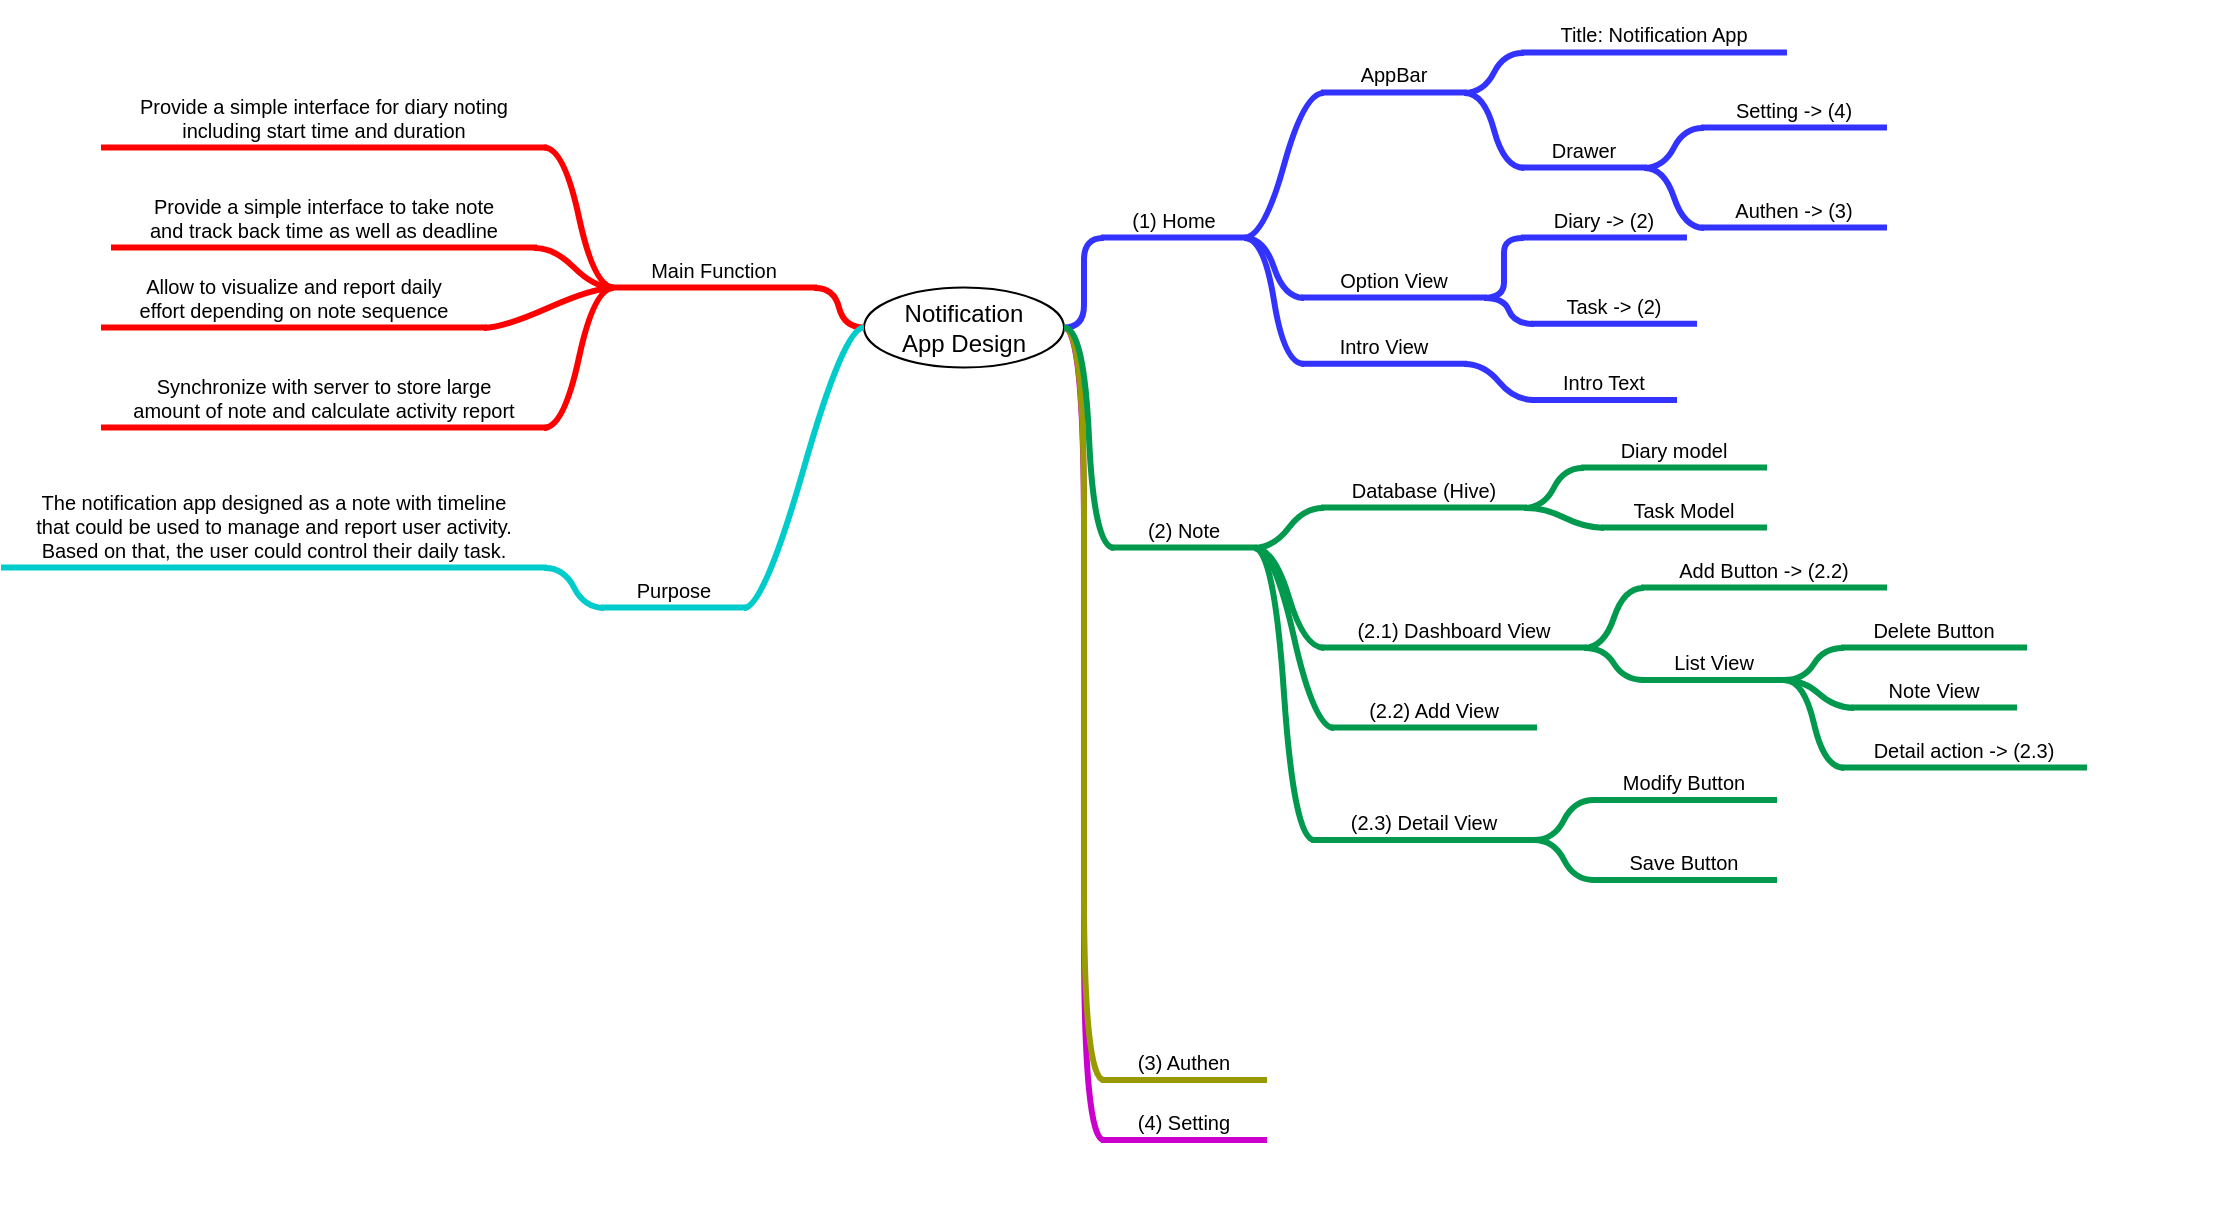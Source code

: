 <mxfile version="15.9.1" type="device"><diagram id="jafruEy2cWEynG47rGuz" name="Page-1"><mxGraphModel dx="1601" dy="419" grid="1" gridSize="10" guides="1" tooltips="1" connect="1" arrows="1" fold="1" page="1" pageScale="1" pageWidth="850" pageHeight="1100" math="0" shadow="0"><root><mxCell id="0"/><mxCell id="1" parent="0"/><mxCell id="6pMxNf5tVf57KtZsU197-1" value="" style="swimlane;startSize=0;horizontal=1;containerType=tree;strokeColor=none;" parent="1" vertex="1"><mxGeometry x="-30" y="140" width="1040" height="610" as="geometry"><mxRectangle x="-30" y="120" width="50" height="40" as="alternateBounds"/></mxGeometry></mxCell><mxCell id="6pMxNf5tVf57KtZsU197-5" value="" style="edgeStyle=entityRelationEdgeStyle;startArrow=none;endArrow=none;segment=10;curved=1;rounded=0;fillColor=#f8cecc;strokeColor=#FF0000;strokeWidth=3;" parent="6pMxNf5tVf57KtZsU197-1" source="6pMxNf5tVf57KtZsU197-6" target="6pMxNf5tVf57KtZsU197-10" edge="1"><mxGeometry relative="1" as="geometry"/></mxCell><mxCell id="6pMxNf5tVf57KtZsU197-6" value="&lt;div&gt;Notification&lt;/div&gt;&lt;div&gt;App Design&lt;br&gt;&lt;/div&gt;" style="ellipse;whiteSpace=wrap;html=1;align=center;treeFolding=1;treeMoving=1;newEdgeStyle={&quot;edgeStyle&quot;:&quot;entityRelationEdgeStyle&quot;,&quot;startArrow&quot;:&quot;none&quot;,&quot;endArrow&quot;:&quot;none&quot;,&quot;segment&quot;:10,&quot;curved&quot;:1};strokeWidth=1;" parent="6pMxNf5tVf57KtZsU197-1" vertex="1"><mxGeometry x="360" y="143.75" width="100" height="40" as="geometry"/></mxCell><mxCell id="6pMxNf5tVf57KtZsU197-10" value="Main Function" style="whiteSpace=wrap;html=1;shape=partialRectangle;top=0;left=0;bottom=1;right=0;points=[[0,1],[1,1]];align=center;verticalAlign=bottom;routingCenterY=0.5;snapToPoint=1;autosize=1;treeFolding=1;treeMoving=1;newEdgeStyle={&quot;edgeStyle&quot;:&quot;entityRelationEdgeStyle&quot;,&quot;startArrow&quot;:&quot;none&quot;,&quot;endArrow&quot;:&quot;none&quot;,&quot;segment&quot;:10,&quot;curved&quot;:1};strokeColor=#FF0000;strokeWidth=3;fontSize=10;" parent="6pMxNf5tVf57KtZsU197-1" vertex="1"><mxGeometry x="235" y="123.75" width="100" height="20" as="geometry"/></mxCell><mxCell id="6pMxNf5tVf57KtZsU197-17" value="&lt;div style=&quot;font-size: 10px;&quot;&gt;Provide a simple interface for diary noting&lt;/div&gt;&lt;div style=&quot;font-size: 10px;&quot;&gt;including start time and duration&lt;/div&gt;" style="whiteSpace=wrap;html=1;shape=partialRectangle;top=0;left=0;bottom=1;right=0;points=[[0,1],[1,1]];align=center;verticalAlign=bottom;routingCenterY=0.5;snapToPoint=1;recursiveResize=0;autosize=1;treeFolding=1;treeMoving=1;newEdgeStyle={&quot;edgeStyle&quot;:&quot;entityRelationEdgeStyle&quot;,&quot;startArrow&quot;:&quot;none&quot;,&quot;endArrow&quot;:&quot;none&quot;,&quot;segment&quot;:10,&quot;curved&quot;:1};direction=east;strokeColor=#FF0000;strokeWidth=3;fontSize=10;" parent="6pMxNf5tVf57KtZsU197-1" vertex="1"><mxGeometry x="-20" y="43.75" width="220" height="30" as="geometry"/></mxCell><mxCell id="6pMxNf5tVf57KtZsU197-18" value="" style="edgeStyle=entityRelationEdgeStyle;startArrow=none;endArrow=none;segment=10;curved=1;rounded=0;entryX=1;entryY=1;entryDx=0;entryDy=0;exitX=0;exitY=1;exitDx=0;exitDy=0;strokeColor=#FF0000;strokeWidth=3;fontSize=10;" parent="6pMxNf5tVf57KtZsU197-1" source="6pMxNf5tVf57KtZsU197-10" target="6pMxNf5tVf57KtZsU197-17" edge="1"><mxGeometry relative="1" as="geometry"><mxPoint x="95" y="113.75" as="sourcePoint"/></mxGeometry></mxCell><mxCell id="6pMxNf5tVf57KtZsU197-19" value="&lt;div style=&quot;font-size: 10px;&quot;&gt;Provide a simple interface to take note&lt;/div&gt;&lt;div style=&quot;font-size: 10px;&quot;&gt;and track back time as well as deadline&lt;br style=&quot;font-size: 10px;&quot;&gt;&lt;/div&gt;" style="whiteSpace=wrap;html=1;shape=partialRectangle;top=0;left=0;bottom=1;right=0;points=[[0,1],[1,1]];align=center;verticalAlign=bottom;routingCenterY=0.5;snapToPoint=1;recursiveResize=0;autosize=1;treeFolding=1;treeMoving=1;newEdgeStyle={&quot;edgeStyle&quot;:&quot;entityRelationEdgeStyle&quot;,&quot;startArrow&quot;:&quot;none&quot;,&quot;endArrow&quot;:&quot;none&quot;,&quot;segment&quot;:10,&quot;curved&quot;:1};direction=east;strokeColor=#FF0000;strokeWidth=3;fontSize=10;" parent="6pMxNf5tVf57KtZsU197-1" vertex="1"><mxGeometry x="-15" y="93.75" width="210" height="30" as="geometry"/></mxCell><mxCell id="6pMxNf5tVf57KtZsU197-21" value="" style="edgeStyle=entityRelationEdgeStyle;startArrow=none;endArrow=none;segment=10;curved=1;rounded=0;strokeColor=#FF0000;strokeWidth=3;fontSize=10;" parent="6pMxNf5tVf57KtZsU197-1" source="6pMxNf5tVf57KtZsU197-10" target="6pMxNf5tVf57KtZsU197-19" edge="1"><mxGeometry relative="1" as="geometry"><mxPoint x="246" y="149.75" as="sourcePoint"/><mxPoint x="215" y="103.75" as="targetPoint"/></mxGeometry></mxCell><mxCell id="6pMxNf5tVf57KtZsU197-26" value="&lt;div style=&quot;font-size: 10px;&quot;&gt;Allow to visualize and report daily&lt;/div&gt;&lt;div style=&quot;font-size: 10px;&quot;&gt;effort depending on note sequence&lt;/div&gt;" style="whiteSpace=wrap;html=1;shape=partialRectangle;top=0;left=0;bottom=1;right=0;points=[[0,1],[1,1]];align=center;verticalAlign=bottom;routingCenterY=0.5;snapToPoint=1;recursiveResize=0;autosize=1;treeFolding=1;treeMoving=1;newEdgeStyle={&quot;edgeStyle&quot;:&quot;entityRelationEdgeStyle&quot;,&quot;startArrow&quot;:&quot;none&quot;,&quot;endArrow&quot;:&quot;none&quot;,&quot;segment&quot;:10,&quot;curved&quot;:1};strokeColor=#FF0000;strokeWidth=3;fontSize=10;" parent="6pMxNf5tVf57KtZsU197-1" vertex="1"><mxGeometry x="-20" y="133.75" width="190" height="30" as="geometry"/></mxCell><mxCell id="6pMxNf5tVf57KtZsU197-27" value="" style="edgeStyle=entityRelationEdgeStyle;startArrow=none;endArrow=none;segment=10;curved=1;rounded=0;strokeColor=#FF0000;strokeWidth=3;fontSize=10;" parent="6pMxNf5tVf57KtZsU197-1" source="6pMxNf5tVf57KtZsU197-10" target="6pMxNf5tVf57KtZsU197-26" edge="1"><mxGeometry relative="1" as="geometry"><mxPoint x="-75" y="263.75" as="sourcePoint"/></mxGeometry></mxCell><mxCell id="6pMxNf5tVf57KtZsU197-28" value="&lt;div style=&quot;font-size: 10px;&quot;&gt;Synchronize with server to store large&lt;/div&gt;&lt;div style=&quot;font-size: 10px;&quot;&gt;amount of note and calculate activity report&lt;/div&gt;" style="whiteSpace=wrap;html=1;shape=partialRectangle;top=0;left=0;bottom=1;right=0;points=[[0,1],[1,1]];align=center;verticalAlign=bottom;routingCenterY=0.5;snapToPoint=1;recursiveResize=0;autosize=1;treeFolding=1;treeMoving=1;newEdgeStyle={&quot;edgeStyle&quot;:&quot;entityRelationEdgeStyle&quot;,&quot;startArrow&quot;:&quot;none&quot;,&quot;endArrow&quot;:&quot;none&quot;,&quot;segment&quot;:10,&quot;curved&quot;:1};strokeColor=#FF0000;strokeWidth=3;fontSize=10;" parent="6pMxNf5tVf57KtZsU197-1" vertex="1"><mxGeometry x="-20" y="183.75" width="220" height="30" as="geometry"/></mxCell><mxCell id="6pMxNf5tVf57KtZsU197-29" value="" style="edgeStyle=entityRelationEdgeStyle;startArrow=none;endArrow=none;segment=10;curved=1;rounded=0;strokeColor=#FF0000;strokeWidth=3;fontSize=10;" parent="6pMxNf5tVf57KtZsU197-1" source="6pMxNf5tVf57KtZsU197-10" target="6pMxNf5tVf57KtZsU197-28" edge="1"><mxGeometry relative="1" as="geometry"><mxPoint x="256" y="153.75" as="sourcePoint"/></mxGeometry></mxCell><mxCell id="6pMxNf5tVf57KtZsU197-30" value="Purpose" style="whiteSpace=wrap;html=1;shape=partialRectangle;top=0;left=0;bottom=1;right=0;points=[[0,1],[1,1]];fillColor=none;align=center;verticalAlign=bottom;routingCenterY=0.5;snapToPoint=1;recursiveResize=0;autosize=1;treeFolding=1;treeMoving=1;newEdgeStyle={&quot;edgeStyle&quot;:&quot;entityRelationEdgeStyle&quot;,&quot;startArrow&quot;:&quot;none&quot;,&quot;endArrow&quot;:&quot;none&quot;,&quot;segment&quot;:10,&quot;curved&quot;:1};fontSize=10;strokeColor=#00CCCC;strokeWidth=3;" parent="6pMxNf5tVf57KtZsU197-1" vertex="1"><mxGeometry x="230" y="283.75" width="70" height="20" as="geometry"/></mxCell><mxCell id="6pMxNf5tVf57KtZsU197-31" value="" style="edgeStyle=entityRelationEdgeStyle;startArrow=none;endArrow=none;segment=10;curved=1;rounded=0;fontSize=10;strokeColor=#00CCCC;strokeWidth=3;" parent="6pMxNf5tVf57KtZsU197-1" source="6pMxNf5tVf57KtZsU197-6" target="6pMxNf5tVf57KtZsU197-30" edge="1"><mxGeometry relative="1" as="geometry"><mxPoint x="195" y="283.75" as="sourcePoint"/></mxGeometry></mxCell><mxCell id="6pMxNf5tVf57KtZsU197-32" value="&lt;div&gt;The notification app designed as a note with timeline&lt;/div&gt;&lt;div&gt;that could be used to manage and report user activity.&lt;/div&gt;&lt;div&gt;Based on that, the user could control their daily task.&lt;/div&gt;" style="whiteSpace=wrap;html=1;shape=partialRectangle;top=0;left=0;bottom=1;right=0;points=[[0,1],[1,1]];fillColor=none;align=center;verticalAlign=bottom;routingCenterY=0.5;snapToPoint=1;recursiveResize=0;autosize=1;treeFolding=1;treeMoving=1;newEdgeStyle={&quot;edgeStyle&quot;:&quot;entityRelationEdgeStyle&quot;,&quot;startArrow&quot;:&quot;none&quot;,&quot;endArrow&quot;:&quot;none&quot;,&quot;segment&quot;:10,&quot;curved&quot;:1};fontSize=10;strokeColor=#00CCCC;strokeWidth=3;" parent="6pMxNf5tVf57KtZsU197-1" vertex="1"><mxGeometry x="-70" y="243.75" width="270" height="40" as="geometry"/></mxCell><mxCell id="6pMxNf5tVf57KtZsU197-33" value="" style="edgeStyle=entityRelationEdgeStyle;startArrow=none;endArrow=none;segment=10;curved=1;rounded=0;fontSize=10;strokeColor=#00CCCC;strokeWidth=3;" parent="6pMxNf5tVf57KtZsU197-1" source="6pMxNf5tVf57KtZsU197-30" target="6pMxNf5tVf57KtZsU197-32" edge="1"><mxGeometry relative="1" as="geometry"><mxPoint x="-10" y="303.75" as="sourcePoint"/></mxGeometry></mxCell><mxCell id="6pMxNf5tVf57KtZsU197-34" value="(1) Home" style="whiteSpace=wrap;html=1;shape=partialRectangle;top=0;left=0;bottom=1;right=0;points=[[0,1],[1,1]];fillColor=none;align=center;verticalAlign=bottom;routingCenterY=0.5;snapToPoint=1;recursiveResize=0;autosize=1;treeFolding=1;treeMoving=1;newEdgeStyle={&quot;edgeStyle&quot;:&quot;entityRelationEdgeStyle&quot;,&quot;startArrow&quot;:&quot;none&quot;,&quot;endArrow&quot;:&quot;none&quot;,&quot;segment&quot;:10,&quot;curved&quot;:1};fontSize=10;strokeColor=#3333FF;strokeWidth=3;" parent="6pMxNf5tVf57KtZsU197-1" vertex="1"><mxGeometry x="480" y="98.75" width="70" height="20" as="geometry"/></mxCell><mxCell id="6pMxNf5tVf57KtZsU197-35" value="" style="edgeStyle=entityRelationEdgeStyle;startArrow=none;endArrow=none;segment=10;curved=1;rounded=0;fontSize=10;strokeColor=#3333FF;strokeWidth=3;" parent="6pMxNf5tVf57KtZsU197-1" source="6pMxNf5tVf57KtZsU197-6" target="6pMxNf5tVf57KtZsU197-34" edge="1"><mxGeometry relative="1" as="geometry"><mxPoint x="490" y="143.75" as="sourcePoint"/></mxGeometry></mxCell><mxCell id="6pMxNf5tVf57KtZsU197-36" value="AppBar" style="whiteSpace=wrap;html=1;shape=partialRectangle;top=0;left=0;bottom=1;right=0;points=[[0,1],[1,1]];fillColor=none;align=center;verticalAlign=bottom;routingCenterY=0.5;snapToPoint=1;recursiveResize=0;autosize=1;treeFolding=1;treeMoving=1;newEdgeStyle={&quot;edgeStyle&quot;:&quot;entityRelationEdgeStyle&quot;,&quot;startArrow&quot;:&quot;none&quot;,&quot;endArrow&quot;:&quot;none&quot;,&quot;segment&quot;:10,&quot;curved&quot;:1};fontSize=10;strokeColor=#3333FF;strokeWidth=3;" parent="6pMxNf5tVf57KtZsU197-1" vertex="1"><mxGeometry x="590" y="26.25" width="70" height="20" as="geometry"/></mxCell><mxCell id="6pMxNf5tVf57KtZsU197-37" value="" style="edgeStyle=entityRelationEdgeStyle;startArrow=none;endArrow=none;segment=10;curved=1;rounded=0;fontSize=10;strokeColor=#3333FF;strokeWidth=3;" parent="6pMxNf5tVf57KtZsU197-1" source="6pMxNf5tVf57KtZsU197-34" target="6pMxNf5tVf57KtZsU197-36" edge="1"><mxGeometry relative="1" as="geometry"><mxPoint x="545" y="88.75" as="sourcePoint"/></mxGeometry></mxCell><mxCell id="6pMxNf5tVf57KtZsU197-38" value="Option View" style="whiteSpace=wrap;html=1;shape=partialRectangle;top=0;left=0;bottom=1;right=0;points=[[0,1],[1,1]];fillColor=none;align=center;verticalAlign=bottom;routingCenterY=0.5;snapToPoint=1;recursiveResize=0;autosize=1;treeFolding=1;treeMoving=1;newEdgeStyle={&quot;edgeStyle&quot;:&quot;entityRelationEdgeStyle&quot;,&quot;startArrow&quot;:&quot;none&quot;,&quot;endArrow&quot;:&quot;none&quot;,&quot;segment&quot;:10,&quot;curved&quot;:1};fontSize=10;strokeColor=#3333FF;strokeWidth=3;" parent="6pMxNf5tVf57KtZsU197-1" vertex="1"><mxGeometry x="580" y="128.75" width="90" height="20" as="geometry"/></mxCell><mxCell id="6pMxNf5tVf57KtZsU197-39" value="" style="edgeStyle=entityRelationEdgeStyle;startArrow=none;endArrow=none;segment=10;curved=1;rounded=0;fontSize=10;strokeColor=#3333FF;strokeWidth=3;" parent="6pMxNf5tVf57KtZsU197-1" source="6pMxNf5tVf57KtZsU197-34" target="6pMxNf5tVf57KtZsU197-38" edge="1"><mxGeometry relative="1" as="geometry"><mxPoint x="555" y="148.75" as="sourcePoint"/></mxGeometry></mxCell><mxCell id="6pMxNf5tVf57KtZsU197-40" value="Title: Notification App" style="whiteSpace=wrap;html=1;shape=partialRectangle;top=0;left=0;bottom=1;right=0;points=[[0,1],[1,1]];fillColor=none;align=center;verticalAlign=bottom;routingCenterY=0.5;snapToPoint=1;recursiveResize=0;autosize=1;treeFolding=1;treeMoving=1;newEdgeStyle={&quot;edgeStyle&quot;:&quot;entityRelationEdgeStyle&quot;,&quot;startArrow&quot;:&quot;none&quot;,&quot;endArrow&quot;:&quot;none&quot;,&quot;segment&quot;:10,&quot;curved&quot;:1};fontSize=10;strokeColor=#3333FF;strokeWidth=3;" parent="6pMxNf5tVf57KtZsU197-1" vertex="1"><mxGeometry x="690" y="6.25" width="130" height="20" as="geometry"/></mxCell><mxCell id="6pMxNf5tVf57KtZsU197-41" value="" style="edgeStyle=entityRelationEdgeStyle;startArrow=none;endArrow=none;segment=10;curved=1;rounded=0;fontSize=10;strokeColor=#3333FF;strokeWidth=3;" parent="6pMxNf5tVf57KtZsU197-1" source="6pMxNf5tVf57KtZsU197-36" target="6pMxNf5tVf57KtZsU197-40" edge="1"><mxGeometry relative="1" as="geometry"><mxPoint x="630" y="21.25" as="sourcePoint"/></mxGeometry></mxCell><mxCell id="6pMxNf5tVf57KtZsU197-42" value="Drawer" style="whiteSpace=wrap;html=1;shape=partialRectangle;top=0;left=0;bottom=1;right=0;points=[[0,1],[1,1]];fillColor=none;align=center;verticalAlign=bottom;routingCenterY=0.5;snapToPoint=1;recursiveResize=0;autosize=1;treeFolding=1;treeMoving=1;newEdgeStyle={&quot;edgeStyle&quot;:&quot;entityRelationEdgeStyle&quot;,&quot;startArrow&quot;:&quot;none&quot;,&quot;endArrow&quot;:&quot;none&quot;,&quot;segment&quot;:10,&quot;curved&quot;:1};fontSize=10;strokeColor=#3333FF;strokeWidth=3;" parent="6pMxNf5tVf57KtZsU197-1" vertex="1"><mxGeometry x="690" y="63.75" width="60" height="20" as="geometry"/></mxCell><mxCell id="6pMxNf5tVf57KtZsU197-43" value="" style="edgeStyle=entityRelationEdgeStyle;startArrow=none;endArrow=none;segment=10;curved=1;rounded=0;fontSize=10;strokeColor=#3333FF;strokeWidth=3;" parent="6pMxNf5tVf57KtZsU197-1" source="6pMxNf5tVf57KtZsU197-36" target="6pMxNf5tVf57KtZsU197-42" edge="1"><mxGeometry relative="1" as="geometry"><mxPoint x="700" y="101.25" as="sourcePoint"/></mxGeometry></mxCell><mxCell id="6pMxNf5tVf57KtZsU197-44" value="Setting -&amp;gt; (4)" style="whiteSpace=wrap;html=1;shape=partialRectangle;top=0;left=0;bottom=1;right=0;points=[[0,1],[1,1]];fillColor=none;align=center;verticalAlign=bottom;routingCenterY=0.5;snapToPoint=1;recursiveResize=0;autosize=1;treeFolding=1;treeMoving=1;newEdgeStyle={&quot;edgeStyle&quot;:&quot;entityRelationEdgeStyle&quot;,&quot;startArrow&quot;:&quot;none&quot;,&quot;endArrow&quot;:&quot;none&quot;,&quot;segment&quot;:10,&quot;curved&quot;:1};fontSize=10;strokeColor=#3333FF;strokeWidth=3;" parent="6pMxNf5tVf57KtZsU197-1" vertex="1"><mxGeometry x="780" y="43.75" width="90" height="20" as="geometry"/></mxCell><mxCell id="6pMxNf5tVf57KtZsU197-45" value="" style="edgeStyle=entityRelationEdgeStyle;startArrow=none;endArrow=none;segment=10;curved=1;rounded=0;fontSize=10;strokeColor=#3333FF;strokeWidth=3;" parent="6pMxNf5tVf57KtZsU197-1" source="6pMxNf5tVf57KtZsU197-42" target="6pMxNf5tVf57KtZsU197-44" edge="1"><mxGeometry relative="1" as="geometry"><mxPoint x="760" y="88.75" as="sourcePoint"/></mxGeometry></mxCell><mxCell id="6pMxNf5tVf57KtZsU197-46" value="Authen -&amp;gt; (3)" style="whiteSpace=wrap;html=1;shape=partialRectangle;top=0;left=0;bottom=1;right=0;points=[[0,1],[1,1]];fillColor=none;align=center;verticalAlign=bottom;routingCenterY=0.5;snapToPoint=1;recursiveResize=0;autosize=1;treeFolding=1;treeMoving=1;newEdgeStyle={&quot;edgeStyle&quot;:&quot;entityRelationEdgeStyle&quot;,&quot;startArrow&quot;:&quot;none&quot;,&quot;endArrow&quot;:&quot;none&quot;,&quot;segment&quot;:10,&quot;curved&quot;:1};fontSize=10;strokeColor=#3333FF;strokeWidth=3;" parent="6pMxNf5tVf57KtZsU197-1" vertex="1"><mxGeometry x="780" y="93.75" width="90" height="20" as="geometry"/></mxCell><mxCell id="6pMxNf5tVf57KtZsU197-47" value="" style="edgeStyle=entityRelationEdgeStyle;startArrow=none;endArrow=none;segment=10;curved=1;rounded=0;fontSize=10;strokeColor=#3333FF;strokeWidth=3;" parent="6pMxNf5tVf57KtZsU197-1" source="6pMxNf5tVf57KtZsU197-42" target="6pMxNf5tVf57KtZsU197-46" edge="1"><mxGeometry relative="1" as="geometry"><mxPoint x="740" y="143.75" as="sourcePoint"/></mxGeometry></mxCell><mxCell id="6pMxNf5tVf57KtZsU197-48" value="Diary -&amp;gt; (2)" style="whiteSpace=wrap;html=1;shape=partialRectangle;top=0;left=0;bottom=1;right=0;points=[[0,1],[1,1]];fillColor=none;align=center;verticalAlign=bottom;routingCenterY=0.5;snapToPoint=1;recursiveResize=0;autosize=1;treeFolding=1;treeMoving=1;newEdgeStyle={&quot;edgeStyle&quot;:&quot;entityRelationEdgeStyle&quot;,&quot;startArrow&quot;:&quot;none&quot;,&quot;endArrow&quot;:&quot;none&quot;,&quot;segment&quot;:10,&quot;curved&quot;:1};fontSize=10;strokeColor=#3333FF;strokeWidth=3;" parent="6pMxNf5tVf57KtZsU197-1" vertex="1"><mxGeometry x="690" y="98.75" width="80" height="20" as="geometry"/></mxCell><mxCell id="6pMxNf5tVf57KtZsU197-49" value="" style="edgeStyle=entityRelationEdgeStyle;startArrow=none;endArrow=none;segment=10;curved=1;rounded=0;fontSize=10;strokeColor=#3333FF;strokeWidth=3;" parent="6pMxNf5tVf57KtZsU197-1" source="6pMxNf5tVf57KtZsU197-38" target="6pMxNf5tVf57KtZsU197-48" edge="1"><mxGeometry relative="1" as="geometry"><mxPoint x="660" y="148.75" as="sourcePoint"/></mxGeometry></mxCell><mxCell id="6pMxNf5tVf57KtZsU197-50" value="Task -&amp;gt; (2)" style="whiteSpace=wrap;html=1;shape=partialRectangle;top=0;left=0;bottom=1;right=0;points=[[0,1],[1,1]];fillColor=none;align=center;verticalAlign=bottom;routingCenterY=0.5;snapToPoint=1;recursiveResize=0;autosize=1;treeFolding=1;treeMoving=1;newEdgeStyle={&quot;edgeStyle&quot;:&quot;entityRelationEdgeStyle&quot;,&quot;startArrow&quot;:&quot;none&quot;,&quot;endArrow&quot;:&quot;none&quot;,&quot;segment&quot;:10,&quot;curved&quot;:1};fontSize=10;strokeColor=#3333FF;strokeWidth=3;" parent="6pMxNf5tVf57KtZsU197-1" vertex="1"><mxGeometry x="695" y="141.88" width="80" height="20" as="geometry"/></mxCell><mxCell id="6pMxNf5tVf57KtZsU197-51" value="" style="edgeStyle=entityRelationEdgeStyle;startArrow=none;endArrow=none;segment=10;curved=1;rounded=0;fontSize=10;strokeColor=#3333FF;strokeWidth=3;" parent="6pMxNf5tVf57KtZsU197-1" source="6pMxNf5tVf57KtZsU197-38" target="6pMxNf5tVf57KtZsU197-50" edge="1"><mxGeometry relative="1" as="geometry"><mxPoint x="675" y="198.75" as="sourcePoint"/></mxGeometry></mxCell><mxCell id="6pMxNf5tVf57KtZsU197-52" value="(4) Setting" style="whiteSpace=wrap;html=1;shape=partialRectangle;top=0;left=0;bottom=1;right=0;points=[[0,1],[1,1]];fillColor=none;align=center;verticalAlign=bottom;routingCenterY=0.5;snapToPoint=1;recursiveResize=0;autosize=1;treeFolding=1;treeMoving=1;newEdgeStyle={&quot;edgeStyle&quot;:&quot;entityRelationEdgeStyle&quot;,&quot;startArrow&quot;:&quot;none&quot;,&quot;endArrow&quot;:&quot;none&quot;,&quot;segment&quot;:10,&quot;curved&quot;:1};fontSize=10;strokeColor=#CC00CC;strokeWidth=3;" parent="6pMxNf5tVf57KtZsU197-1" vertex="1"><mxGeometry x="480" y="550" width="80" height="20" as="geometry"/></mxCell><mxCell id="6pMxNf5tVf57KtZsU197-53" value="" style="edgeStyle=entityRelationEdgeStyle;startArrow=none;endArrow=none;segment=10;curved=1;rounded=0;fontSize=10;strokeColor=#CC00CC;strokeWidth=3;" parent="6pMxNf5tVf57KtZsU197-1" source="6pMxNf5tVf57KtZsU197-6" target="6pMxNf5tVf57KtZsU197-52" edge="1"><mxGeometry relative="1" as="geometry"><mxPoint x="470" y="333.75" as="sourcePoint"/></mxGeometry></mxCell><mxCell id="6pMxNf5tVf57KtZsU197-54" value="(3) Authen" style="whiteSpace=wrap;html=1;shape=partialRectangle;top=0;left=0;bottom=1;right=0;points=[[0,1],[1,1]];fillColor=none;align=center;verticalAlign=bottom;routingCenterY=0.5;snapToPoint=1;recursiveResize=0;autosize=1;treeFolding=1;treeMoving=1;newEdgeStyle={&quot;edgeStyle&quot;:&quot;entityRelationEdgeStyle&quot;,&quot;startArrow&quot;:&quot;none&quot;,&quot;endArrow&quot;:&quot;none&quot;,&quot;segment&quot;:10,&quot;curved&quot;:1};fontSize=10;strokeColor=#999900;strokeWidth=3;" parent="6pMxNf5tVf57KtZsU197-1" vertex="1"><mxGeometry x="480" y="520" width="80" height="20" as="geometry"/></mxCell><mxCell id="6pMxNf5tVf57KtZsU197-55" value="" style="edgeStyle=entityRelationEdgeStyle;startArrow=none;endArrow=none;segment=10;curved=1;rounded=0;fontSize=10;strokeColor=#999900;strokeWidth=3;" parent="6pMxNf5tVf57KtZsU197-1" source="6pMxNf5tVf57KtZsU197-6" target="6pMxNf5tVf57KtZsU197-54" edge="1"><mxGeometry relative="1" as="geometry"><mxPoint x="535" y="320" as="sourcePoint"/></mxGeometry></mxCell><mxCell id="6pMxNf5tVf57KtZsU197-56" value="(2) Note" style="whiteSpace=wrap;html=1;shape=partialRectangle;top=0;left=0;bottom=1;right=0;points=[[0,1],[1,1]];fillColor=none;align=center;verticalAlign=bottom;routingCenterY=0.5;snapToPoint=1;recursiveResize=0;autosize=1;treeFolding=1;treeMoving=1;newEdgeStyle={&quot;edgeStyle&quot;:&quot;entityRelationEdgeStyle&quot;,&quot;startArrow&quot;:&quot;none&quot;,&quot;endArrow&quot;:&quot;none&quot;,&quot;segment&quot;:10,&quot;curved&quot;:1};fontSize=10;strokeColor=#00994D;strokeWidth=3;" parent="6pMxNf5tVf57KtZsU197-1" vertex="1"><mxGeometry x="485" y="253.75" width="70" height="20" as="geometry"/></mxCell><mxCell id="6pMxNf5tVf57KtZsU197-57" value="" style="edgeStyle=entityRelationEdgeStyle;startArrow=none;endArrow=none;segment=10;curved=1;rounded=0;fontSize=10;strokeColor=#00994D;strokeWidth=3;" parent="6pMxNf5tVf57KtZsU197-1" source="6pMxNf5tVf57KtZsU197-6" target="6pMxNf5tVf57KtZsU197-56" edge="1"><mxGeometry relative="1" as="geometry"><mxPoint x="490" y="335" as="sourcePoint"/></mxGeometry></mxCell><mxCell id="WhH0aggbqYHI9GAnlsl5-1" value="Intro View" style="whiteSpace=wrap;html=1;shape=partialRectangle;top=0;left=0;bottom=1;right=0;points=[[0,1],[1,1]];fillColor=none;align=center;verticalAlign=bottom;routingCenterY=0.5;snapToPoint=1;recursiveResize=0;autosize=1;treeFolding=1;treeMoving=1;newEdgeStyle={&quot;edgeStyle&quot;:&quot;entityRelationEdgeStyle&quot;,&quot;startArrow&quot;:&quot;none&quot;,&quot;endArrow&quot;:&quot;none&quot;,&quot;segment&quot;:10,&quot;curved&quot;:1};strokeColor=#3333FF;strokeWidth=3;fontSize=10;" vertex="1" parent="6pMxNf5tVf57KtZsU197-1"><mxGeometry x="580" y="161.88" width="80" height="20" as="geometry"/></mxCell><mxCell id="WhH0aggbqYHI9GAnlsl5-2" value="" style="edgeStyle=entityRelationEdgeStyle;startArrow=none;endArrow=none;segment=10;curved=1;rounded=0;strokeColor=#3333FF;strokeWidth=3;" edge="1" target="WhH0aggbqYHI9GAnlsl5-1" parent="6pMxNf5tVf57KtZsU197-1" source="6pMxNf5tVf57KtZsU197-34"><mxGeometry relative="1" as="geometry"><mxPoint x="590" y="240" as="sourcePoint"/></mxGeometry></mxCell><mxCell id="WhH0aggbqYHI9GAnlsl5-3" value="Intro Text" style="whiteSpace=wrap;html=1;shape=partialRectangle;top=0;left=0;bottom=1;right=0;points=[[0,1],[1,1]];fillColor=none;align=center;verticalAlign=bottom;routingCenterY=0.5;snapToPoint=1;recursiveResize=0;autosize=1;treeFolding=1;treeMoving=1;newEdgeStyle={&quot;edgeStyle&quot;:&quot;entityRelationEdgeStyle&quot;,&quot;startArrow&quot;:&quot;none&quot;,&quot;endArrow&quot;:&quot;none&quot;,&quot;segment&quot;:10,&quot;curved&quot;:1};fontSize=10;strokeColor=#3333FF;strokeWidth=3;" vertex="1" parent="6pMxNf5tVf57KtZsU197-1"><mxGeometry x="695" y="180" width="70" height="20" as="geometry"/></mxCell><mxCell id="WhH0aggbqYHI9GAnlsl5-4" value="" style="edgeStyle=entityRelationEdgeStyle;startArrow=none;endArrow=none;segment=10;curved=1;rounded=0;fontSize=10;strokeColor=#3333FF;strokeWidth=3;" edge="1" target="WhH0aggbqYHI9GAnlsl5-3" parent="6pMxNf5tVf57KtZsU197-1" source="WhH0aggbqYHI9GAnlsl5-1"><mxGeometry relative="1" as="geometry"><mxPoint x="660" y="161.63" as="sourcePoint"/></mxGeometry></mxCell><mxCell id="WhH0aggbqYHI9GAnlsl5-5" value="Database (Hive)" style="whiteSpace=wrap;html=1;shape=partialRectangle;top=0;left=0;bottom=1;right=0;points=[[0,1],[1,1]];fillColor=none;align=center;verticalAlign=bottom;routingCenterY=0.5;snapToPoint=1;recursiveResize=0;autosize=1;treeFolding=1;treeMoving=1;newEdgeStyle={&quot;edgeStyle&quot;:&quot;entityRelationEdgeStyle&quot;,&quot;startArrow&quot;:&quot;none&quot;,&quot;endArrow&quot;:&quot;none&quot;,&quot;segment&quot;:10,&quot;curved&quot;:1};fontSize=10;strokeColor=#00994D;strokeWidth=3;" vertex="1" parent="6pMxNf5tVf57KtZsU197-1"><mxGeometry x="590" y="233.75" width="100" height="20" as="geometry"/></mxCell><mxCell id="WhH0aggbqYHI9GAnlsl5-6" value="" style="edgeStyle=entityRelationEdgeStyle;startArrow=none;endArrow=none;segment=10;curved=1;rounded=0;fontSize=10;strokeColor=#00994D;strokeWidth=3;" edge="1" target="WhH0aggbqYHI9GAnlsl5-5" parent="6pMxNf5tVf57KtZsU197-1" source="6pMxNf5tVf57KtZsU197-56"><mxGeometry relative="1" as="geometry"><mxPoint x="580" y="284" as="sourcePoint"/></mxGeometry></mxCell><mxCell id="WhH0aggbqYHI9GAnlsl5-7" value="Diary model" style="whiteSpace=wrap;html=1;shape=partialRectangle;top=0;left=0;bottom=1;right=0;points=[[0,1],[1,1]];fillColor=none;align=center;verticalAlign=bottom;routingCenterY=0.5;snapToPoint=1;recursiveResize=0;autosize=1;treeFolding=1;treeMoving=1;newEdgeStyle={&quot;edgeStyle&quot;:&quot;entityRelationEdgeStyle&quot;,&quot;startArrow&quot;:&quot;none&quot;,&quot;endArrow&quot;:&quot;none&quot;,&quot;segment&quot;:10,&quot;curved&quot;:1};fontSize=10;fontColor=#000000;strokeColor=#00994D;strokeWidth=3;" vertex="1" parent="6pMxNf5tVf57KtZsU197-1"><mxGeometry x="720" y="213.75" width="90" height="20" as="geometry"/></mxCell><mxCell id="WhH0aggbqYHI9GAnlsl5-8" value="" style="edgeStyle=entityRelationEdgeStyle;startArrow=none;endArrow=none;segment=10;curved=1;rounded=0;fontSize=10;fontColor=#00994D;strokeColor=#00994D;strokeWidth=3;" edge="1" target="WhH0aggbqYHI9GAnlsl5-7" parent="6pMxNf5tVf57KtZsU197-1" source="WhH0aggbqYHI9GAnlsl5-5"><mxGeometry relative="1" as="geometry"><mxPoint x="680" y="264" as="sourcePoint"/></mxGeometry></mxCell><mxCell id="WhH0aggbqYHI9GAnlsl5-9" value="Task Model" style="whiteSpace=wrap;html=1;shape=partialRectangle;top=0;left=0;bottom=1;right=0;points=[[0,1],[1,1]];fillColor=none;align=center;verticalAlign=bottom;routingCenterY=0.5;snapToPoint=1;recursiveResize=0;autosize=1;treeFolding=1;treeMoving=1;newEdgeStyle={&quot;edgeStyle&quot;:&quot;entityRelationEdgeStyle&quot;,&quot;startArrow&quot;:&quot;none&quot;,&quot;endArrow&quot;:&quot;none&quot;,&quot;segment&quot;:10,&quot;curved&quot;:1};fontSize=10;fontColor=#000000;strokeColor=#00994D;strokeWidth=3;" vertex="1" parent="6pMxNf5tVf57KtZsU197-1"><mxGeometry x="730" y="243.75" width="80" height="20" as="geometry"/></mxCell><mxCell id="WhH0aggbqYHI9GAnlsl5-10" value="" style="edgeStyle=entityRelationEdgeStyle;startArrow=none;endArrow=none;segment=10;curved=1;rounded=0;fontSize=10;fontColor=#000000;strokeColor=#00994D;strokeWidth=3;" edge="1" target="WhH0aggbqYHI9GAnlsl5-9" parent="6pMxNf5tVf57KtZsU197-1" source="WhH0aggbqYHI9GAnlsl5-5"><mxGeometry relative="1" as="geometry"><mxPoint x="675" y="314" as="sourcePoint"/></mxGeometry></mxCell><mxCell id="WhH0aggbqYHI9GAnlsl5-11" value="(2.1) Dashboard View" style="whiteSpace=wrap;html=1;shape=partialRectangle;top=0;left=0;bottom=1;right=0;points=[[0,1],[1,1]];fillColor=none;align=center;verticalAlign=bottom;routingCenterY=0.5;snapToPoint=1;recursiveResize=0;autosize=1;treeFolding=1;treeMoving=1;newEdgeStyle={&quot;edgeStyle&quot;:&quot;entityRelationEdgeStyle&quot;,&quot;startArrow&quot;:&quot;none&quot;,&quot;endArrow&quot;:&quot;none&quot;,&quot;segment&quot;:10,&quot;curved&quot;:1};fontSize=10;fontColor=#000000;strokeColor=#00994D;strokeWidth=3;" vertex="1" parent="6pMxNf5tVf57KtZsU197-1"><mxGeometry x="590" y="303.75" width="130" height="20" as="geometry"/></mxCell><mxCell id="WhH0aggbqYHI9GAnlsl5-12" value="" style="edgeStyle=entityRelationEdgeStyle;startArrow=none;endArrow=none;segment=10;curved=1;rounded=0;fontSize=10;fontColor=#000000;strokeColor=#00994D;strokeWidth=3;" edge="1" target="WhH0aggbqYHI9GAnlsl5-11" parent="6pMxNf5tVf57KtZsU197-1" source="6pMxNf5tVf57KtZsU197-56"><mxGeometry relative="1" as="geometry"><mxPoint x="580" y="335" as="sourcePoint"/></mxGeometry></mxCell><mxCell id="WhH0aggbqYHI9GAnlsl5-13" value="Add Button -&amp;gt; (2.2)" style="whiteSpace=wrap;html=1;shape=partialRectangle;top=0;left=0;bottom=1;right=0;points=[[0,1],[1,1]];fillColor=none;align=center;verticalAlign=bottom;routingCenterY=0.5;snapToPoint=1;recursiveResize=0;autosize=1;treeFolding=1;treeMoving=1;newEdgeStyle={&quot;edgeStyle&quot;:&quot;entityRelationEdgeStyle&quot;,&quot;startArrow&quot;:&quot;none&quot;,&quot;endArrow&quot;:&quot;none&quot;,&quot;segment&quot;:10,&quot;curved&quot;:1};fontSize=10;fontColor=#000000;strokeColor=#00994D;strokeWidth=3;" vertex="1" parent="6pMxNf5tVf57KtZsU197-1"><mxGeometry x="750" y="273.75" width="120" height="20" as="geometry"/></mxCell><mxCell id="WhH0aggbqYHI9GAnlsl5-14" value="" style="edgeStyle=entityRelationEdgeStyle;startArrow=none;endArrow=none;segment=10;curved=1;rounded=0;fontSize=10;fontColor=#000000;strokeColor=#00994D;strokeWidth=3;" edge="1" target="WhH0aggbqYHI9GAnlsl5-13" parent="6pMxNf5tVf57KtZsU197-1" source="WhH0aggbqYHI9GAnlsl5-11"><mxGeometry relative="1" as="geometry"><mxPoint x="710" y="324" as="sourcePoint"/></mxGeometry></mxCell><mxCell id="WhH0aggbqYHI9GAnlsl5-15" value="Delete Button" style="whiteSpace=wrap;html=1;shape=partialRectangle;top=0;left=0;bottom=1;right=0;points=[[0,1],[1,1]];fillColor=none;align=center;verticalAlign=bottom;routingCenterY=0.5;snapToPoint=1;recursiveResize=0;autosize=1;treeFolding=1;treeMoving=1;newEdgeStyle={&quot;edgeStyle&quot;:&quot;entityRelationEdgeStyle&quot;,&quot;startArrow&quot;:&quot;none&quot;,&quot;endArrow&quot;:&quot;none&quot;,&quot;segment&quot;:10,&quot;curved&quot;:1};fontSize=10;fontColor=#000000;strokeColor=#00994D;strokeWidth=3;" vertex="1" parent="6pMxNf5tVf57KtZsU197-1"><mxGeometry x="850" y="303.75" width="90" height="20" as="geometry"/></mxCell><mxCell id="WhH0aggbqYHI9GAnlsl5-16" value="" style="edgeStyle=entityRelationEdgeStyle;startArrow=none;endArrow=none;segment=10;curved=1;rounded=0;fontSize=10;fontColor=#000000;strokeColor=#00994D;strokeWidth=3;" edge="1" target="WhH0aggbqYHI9GAnlsl5-15" parent="6pMxNf5tVf57KtZsU197-1" source="WhH0aggbqYHI9GAnlsl5-21"><mxGeometry relative="1" as="geometry"><mxPoint x="730" y="380" as="sourcePoint"/></mxGeometry></mxCell><mxCell id="WhH0aggbqYHI9GAnlsl5-17" value="&lt;div&gt;(2.2) Add View&lt;/div&gt;" style="whiteSpace=wrap;html=1;shape=partialRectangle;top=0;left=0;bottom=1;right=0;points=[[0,1],[1,1]];fillColor=none;align=center;verticalAlign=bottom;routingCenterY=0.5;snapToPoint=1;recursiveResize=0;autosize=1;treeFolding=1;treeMoving=1;newEdgeStyle={&quot;edgeStyle&quot;:&quot;entityRelationEdgeStyle&quot;,&quot;startArrow&quot;:&quot;none&quot;,&quot;endArrow&quot;:&quot;none&quot;,&quot;segment&quot;:10,&quot;curved&quot;:1};fontSize=10;fontColor=#000000;strokeColor=#00994D;strokeWidth=3;" vertex="1" parent="6pMxNf5tVf57KtZsU197-1"><mxGeometry x="595" y="343.75" width="100" height="20" as="geometry"/></mxCell><mxCell id="WhH0aggbqYHI9GAnlsl5-18" value="" style="edgeStyle=entityRelationEdgeStyle;startArrow=none;endArrow=none;segment=10;curved=1;rounded=0;fontSize=10;fontColor=#000000;strokeColor=#00994D;strokeWidth=3;" edge="1" target="WhH0aggbqYHI9GAnlsl5-17" parent="6pMxNf5tVf57KtZsU197-1" source="6pMxNf5tVf57KtZsU197-56"><mxGeometry relative="1" as="geometry"><mxPoint x="550" y="390" as="sourcePoint"/></mxGeometry></mxCell><mxCell id="WhH0aggbqYHI9GAnlsl5-21" value="List View" style="whiteSpace=wrap;html=1;shape=partialRectangle;top=0;left=0;bottom=1;right=0;points=[[0,1],[1,1]];fillColor=none;align=center;verticalAlign=bottom;routingCenterY=0.5;snapToPoint=1;recursiveResize=0;autosize=1;treeFolding=1;treeMoving=1;newEdgeStyle={&quot;edgeStyle&quot;:&quot;entityRelationEdgeStyle&quot;,&quot;startArrow&quot;:&quot;none&quot;,&quot;endArrow&quot;:&quot;none&quot;,&quot;segment&quot;:10,&quot;curved&quot;:1};fontSize=10;fontColor=#000000;strokeColor=#00994D;strokeWidth=3;" vertex="1" parent="6pMxNf5tVf57KtZsU197-1"><mxGeometry x="750" y="320" width="70" height="20" as="geometry"/></mxCell><mxCell id="WhH0aggbqYHI9GAnlsl5-22" value="" style="edgeStyle=entityRelationEdgeStyle;startArrow=none;endArrow=none;segment=10;curved=1;rounded=0;fontSize=10;fontColor=#000000;strokeColor=#00994D;strokeWidth=3;" edge="1" target="WhH0aggbqYHI9GAnlsl5-21" parent="6pMxNf5tVf57KtZsU197-1" source="WhH0aggbqYHI9GAnlsl5-11"><mxGeometry relative="1" as="geometry"><mxPoint x="720" y="337.13" as="sourcePoint"/></mxGeometry></mxCell><mxCell id="WhH0aggbqYHI9GAnlsl5-27" value="" style="edgeStyle=entityRelationEdgeStyle;startArrow=none;endArrow=none;segment=10;curved=1;rounded=0;fontSize=10;fontColor=#000000;strokeColor=#00994D;strokeWidth=3;" edge="1" target="WhH0aggbqYHI9GAnlsl5-28" source="WhH0aggbqYHI9GAnlsl5-21" parent="6pMxNf5tVf57KtZsU197-1"><mxGeometry relative="1" as="geometry"><mxPoint x="790" y="480" as="sourcePoint"/></mxGeometry></mxCell><mxCell id="WhH0aggbqYHI9GAnlsl5-28" value="Note View" style="whiteSpace=wrap;html=1;shape=partialRectangle;top=0;left=0;bottom=1;right=0;points=[[0,1],[1,1]];fillColor=none;align=center;verticalAlign=bottom;routingCenterY=0.5;snapToPoint=1;recursiveResize=0;autosize=1;treeFolding=1;treeMoving=1;newEdgeStyle={&quot;edgeStyle&quot;:&quot;entityRelationEdgeStyle&quot;,&quot;startArrow&quot;:&quot;none&quot;,&quot;endArrow&quot;:&quot;none&quot;,&quot;segment&quot;:10,&quot;curved&quot;:1};fontSize=10;fontColor=#000000;strokeColor=#00994D;strokeWidth=3;" vertex="1" parent="6pMxNf5tVf57KtZsU197-1"><mxGeometry x="855" y="333.75" width="80" height="20" as="geometry"/></mxCell><mxCell id="WhH0aggbqYHI9GAnlsl5-29" value="" style="edgeStyle=entityRelationEdgeStyle;startArrow=none;endArrow=none;segment=10;curved=1;rounded=0;fontSize=10;fontColor=#000000;strokeColor=#00994D;strokeWidth=3;" edge="1" target="WhH0aggbqYHI9GAnlsl5-30" source="WhH0aggbqYHI9GAnlsl5-21" parent="6pMxNf5tVf57KtZsU197-1"><mxGeometry relative="1" as="geometry"><mxPoint x="790" y="480" as="sourcePoint"/></mxGeometry></mxCell><mxCell id="WhH0aggbqYHI9GAnlsl5-30" value="Detail action -&amp;gt; (2.3)" style="whiteSpace=wrap;html=1;shape=partialRectangle;top=0;left=0;bottom=1;right=0;points=[[0,1],[1,1]];fillColor=none;align=center;verticalAlign=bottom;routingCenterY=0.5;snapToPoint=1;recursiveResize=0;autosize=1;treeFolding=1;treeMoving=1;newEdgeStyle={&quot;edgeStyle&quot;:&quot;entityRelationEdgeStyle&quot;,&quot;startArrow&quot;:&quot;none&quot;,&quot;endArrow&quot;:&quot;none&quot;,&quot;segment&quot;:10,&quot;curved&quot;:1};fontSize=10;fontColor=#000000;strokeColor=#00994D;strokeWidth=3;" vertex="1" parent="6pMxNf5tVf57KtZsU197-1"><mxGeometry x="850" y="363.75" width="120" height="20" as="geometry"/></mxCell><mxCell id="WhH0aggbqYHI9GAnlsl5-31" value="" style="edgeStyle=entityRelationEdgeStyle;startArrow=none;endArrow=none;segment=10;curved=1;rounded=0;fontSize=10;fontColor=#000000;strokeColor=#00994D;strokeWidth=3;" edge="1" target="WhH0aggbqYHI9GAnlsl5-32" source="6pMxNf5tVf57KtZsU197-56" parent="6pMxNf5tVf57KtZsU197-1"><mxGeometry relative="1" as="geometry"><mxPoint x="525" y="414" as="sourcePoint"/></mxGeometry></mxCell><mxCell id="WhH0aggbqYHI9GAnlsl5-32" value="&lt;div&gt;(2.3) Detail View&lt;br&gt;&lt;/div&gt;" style="whiteSpace=wrap;html=1;shape=partialRectangle;top=0;left=0;bottom=1;right=0;points=[[0,1],[1,1]];fillColor=none;align=center;verticalAlign=bottom;routingCenterY=0.5;snapToPoint=1;recursiveResize=0;autosize=1;treeFolding=1;treeMoving=1;newEdgeStyle={&quot;edgeStyle&quot;:&quot;entityRelationEdgeStyle&quot;,&quot;startArrow&quot;:&quot;none&quot;,&quot;endArrow&quot;:&quot;none&quot;,&quot;segment&quot;:10,&quot;curved&quot;:1};fontSize=10;fontColor=#000000;strokeColor=#00994D;strokeWidth=3;" vertex="1" parent="6pMxNf5tVf57KtZsU197-1"><mxGeometry x="585" y="400" width="110" height="20" as="geometry"/></mxCell><mxCell id="WhH0aggbqYHI9GAnlsl5-33" value="" style="edgeStyle=entityRelationEdgeStyle;startArrow=none;endArrow=none;segment=10;curved=1;rounded=0;fontSize=10;fontColor=#000000;strokeColor=#00994D;strokeWidth=3;" edge="1" target="WhH0aggbqYHI9GAnlsl5-34" source="WhH0aggbqYHI9GAnlsl5-32" parent="6pMxNf5tVf57KtZsU197-1"><mxGeometry relative="1" as="geometry"><mxPoint x="525" y="414" as="sourcePoint"/></mxGeometry></mxCell><mxCell id="WhH0aggbqYHI9GAnlsl5-34" value="Modify Button" style="whiteSpace=wrap;html=1;shape=partialRectangle;top=0;left=0;bottom=1;right=0;points=[[0,1],[1,1]];fillColor=none;align=center;verticalAlign=bottom;routingCenterY=0.5;snapToPoint=1;recursiveResize=0;autosize=1;treeFolding=1;treeMoving=1;newEdgeStyle={&quot;edgeStyle&quot;:&quot;entityRelationEdgeStyle&quot;,&quot;startArrow&quot;:&quot;none&quot;,&quot;endArrow&quot;:&quot;none&quot;,&quot;segment&quot;:10,&quot;curved&quot;:1};fontSize=10;fontColor=#000000;strokeColor=#00994D;strokeWidth=3;" vertex="1" parent="6pMxNf5tVf57KtZsU197-1"><mxGeometry x="725" y="380" width="90" height="20" as="geometry"/></mxCell><mxCell id="WhH0aggbqYHI9GAnlsl5-35" value="" style="edgeStyle=entityRelationEdgeStyle;startArrow=none;endArrow=none;segment=10;curved=1;rounded=0;fontSize=10;fontColor=#000000;strokeColor=#00994D;strokeWidth=3;" edge="1" target="WhH0aggbqYHI9GAnlsl5-36" source="WhH0aggbqYHI9GAnlsl5-32" parent="6pMxNf5tVf57KtZsU197-1"><mxGeometry relative="1" as="geometry"><mxPoint x="665" y="560" as="sourcePoint"/></mxGeometry></mxCell><mxCell id="WhH0aggbqYHI9GAnlsl5-36" value="Save Button" style="whiteSpace=wrap;html=1;shape=partialRectangle;top=0;left=0;bottom=1;right=0;points=[[0,1],[1,1]];fillColor=none;align=center;verticalAlign=bottom;routingCenterY=0.5;snapToPoint=1;recursiveResize=0;autosize=1;treeFolding=1;treeMoving=1;newEdgeStyle={&quot;edgeStyle&quot;:&quot;entityRelationEdgeStyle&quot;,&quot;startArrow&quot;:&quot;none&quot;,&quot;endArrow&quot;:&quot;none&quot;,&quot;segment&quot;:10,&quot;curved&quot;:1};fontSize=10;fontColor=#000000;strokeColor=#00994D;strokeWidth=3;" vertex="1" parent="6pMxNf5tVf57KtZsU197-1"><mxGeometry x="725" y="420" width="90" height="20" as="geometry"/></mxCell></root></mxGraphModel></diagram></mxfile>